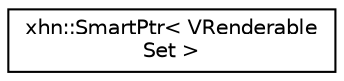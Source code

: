 digraph "Graphical Class Hierarchy"
{
  edge [fontname="Helvetica",fontsize="10",labelfontname="Helvetica",labelfontsize="10"];
  node [fontname="Helvetica",fontsize="10",shape=record];
  rankdir="LR";
  Node1 [label="xhn::SmartPtr\< VRenderable\lSet \>",height=0.2,width=0.4,color="black", fillcolor="white", style="filled",URL="$classxhn_1_1_smart_ptr.html"];
}
